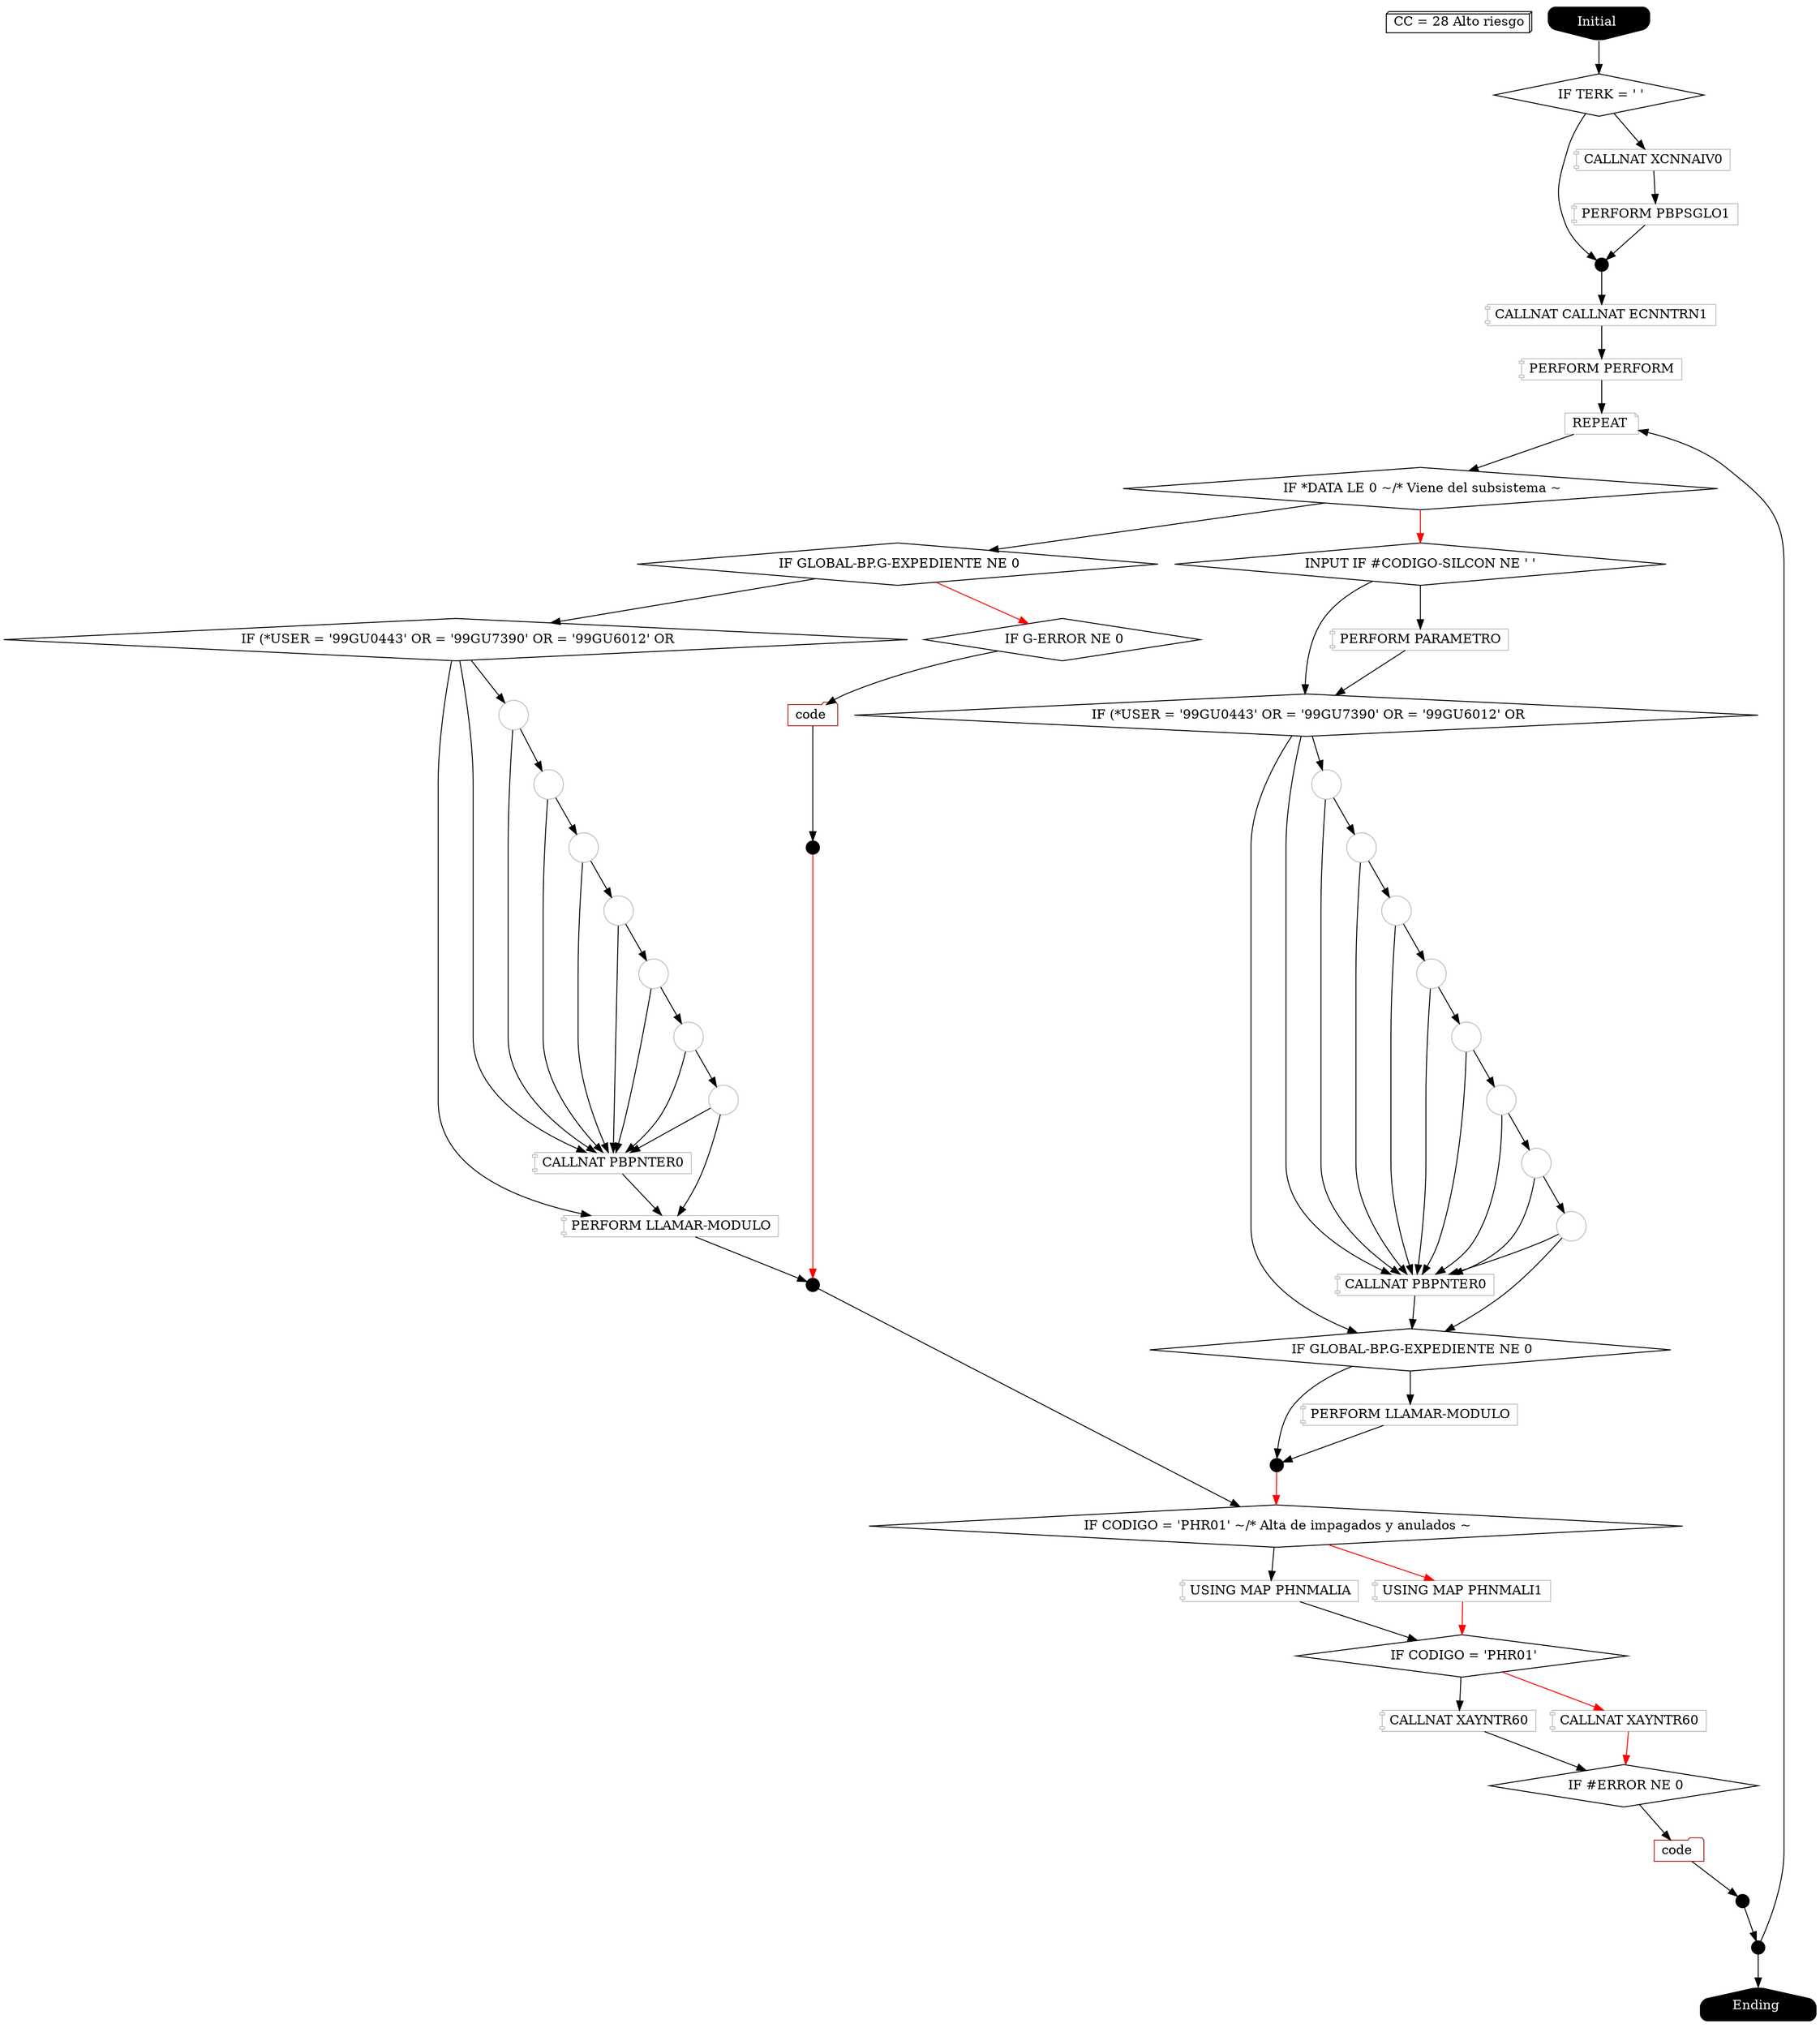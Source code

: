 // 
digraph {
	graph [ layout=dot beautify=true]
	node [ color=black fillcolor=black height=.2 shape=house width=.2 fontcolor=white style="rounded, filled"]
	edge [ color=black]
		"Complejidad Ciclomática" [label="CC = 28 Alto riesgo"  color=black fillcolor=white shape=box3d fontcolor=black]
		"1" [label=" IF TERK = ' '"  color=black fillcolor=white shape=diamond fontcolor=black style=""]
		"2" [label="Initial "  color=black fillcolor=black shape=invhouse fontcolor=white style="rounded, filled"]
		"3" [label=" "  color=black fillcolor=black height=.2 shape=point width=.2 fontcolor=black style=rounded]
		"4" [label="CALLNAT XCNNAIV0"  color=grey fillcolor=white height=.2 shape=component width=.2 fontcolor=black style=rounded]
		"5" [label="PERFORM PBPSGLO1"  color=grey fillcolor=white height=.2 shape=component width=.2 fontcolor=black style=rounded]
		"6" [label="PERFORM PERFORM"  color=grey fillcolor=white height=.2 shape=component width=.2 fontcolor=black style=rounded]
		"7" [label="CALLNAT CALLNAT ECNNTRN1"  color=grey fillcolor=white height=.2 shape=component width=.2 fontcolor=black style=rounded]
		"8" [label="REPEAT "  color=grey fillcolor=white height=.2 shape=note width=.2 fontcolor=black style=rounded]
		"9" [label=" "  color=black fillcolor=black height=.2 shape=point width=.2 fontcolor=black style=rounded]
		"10" [label=" IF *DATA LE 0 ~/* Viene del subsistema ~"  color=black fillcolor=white height=.2 shape=diamond width=.2 fontcolor=black style=""]
		"11" [label=" IF CODIGO = 'PHR01' ~/* Alta de impagados y anulados ~"  color=black fillcolor=white height=.2 shape=diamond width=.2 fontcolor=black style=""]
		"12" [label=" IF GLOBAL-BP.G-EXPEDIENTE NE 0"  color=black fillcolor=white height=.2 shape=diamond width=.2 fontcolor=black style=""]
		"13" [label=" "  color=black fillcolor=black height=.2 shape=point width=.2 fontcolor=black style=rounded]
		"14" [label=" IF (*USER = '99GU0443' OR = '99GU7390' OR = '99GU6012' OR"  color=black fillcolor=white height=.2 shape=diamond width=.2 fontcolor=black style=""]
		"15" [label="PERFORM LLAMAR-MODULO"  color=grey fillcolor=white height=.2 shape=component width=.2 fontcolor=black style=""]
		"16" [label="CALLNAT PBPNTER0"  color=grey fillcolor=white height=.2 shape=component width=.2 fontcolor=black style=""]
		"17" [label=" "  color=grey fillcolor=white height=.2 shape=circle width=.2 fontcolor=black style=""]
		"18" [label=" "  color=grey fillcolor=white height=.2 shape=circle width=.2 fontcolor=black style=""]
		"19" [label=" "  color=grey fillcolor=white height=.2 shape=circle width=.2 fontcolor=black style=""]
		"20" [label=" "  color=grey fillcolor=white height=.2 shape=circle width=.2 fontcolor=black style=""]
		"21" [label=" "  color=grey fillcolor=white height=.2 shape=circle width=.2 fontcolor=black style=""]
		"22" [label=" "  color=grey fillcolor=white height=.2 shape=circle width=.2 fontcolor=black style=""]
		"23" [label=" "  color=grey fillcolor=white height=.2 shape=circle width=.2 fontcolor=black style=""]
		"24" [label=" IF G-ERROR NE 0"  color=black fillcolor=white height=.2 shape=diamond width=.2 fontcolor=black style=""]
		"25" [label=" "  color=black fillcolor=black height=.2 shape=point width=.2 fontcolor=black style=rounded]
		"26" [label="code "  color=brown fillcolor=white height=.2 shape=folder width=.2 fontcolor=black style=""]
		"27" [label="INPUT IF #CODIGO-SILCON NE ' '"  color=black fillcolor=white height=.2 shape=diamond width=.2 fontcolor=black style=""]
		"28" [label=" IF (*USER = '99GU0443' OR = '99GU7390' OR = '99GU6012' OR"  color=black fillcolor=white height=.2 shape=diamond width=.2 fontcolor=black style=""]
		"29" [label="PERFORM PARAMETRO"  color=grey fillcolor=white height=.2 shape=component width=.2 fontcolor=black style=""]
		"30" [label=" IF GLOBAL-BP.G-EXPEDIENTE NE 0"  color=black fillcolor=white height=.2 shape=diamond width=.2 fontcolor=black style=""]
		"31" [label="CALLNAT PBPNTER0"  color=grey fillcolor=white height=.2 shape=component width=.2 fontcolor=black style=""]
		"32" [label=" "  color=grey fillcolor=white height=.2 shape=circle width=.2 fontcolor=black style=""]
		"33" [label=" "  color=grey fillcolor=white height=.2 shape=circle width=.2 fontcolor=black style=""]
		"34" [label=" "  color=grey fillcolor=white height=.2 shape=circle width=.2 fontcolor=black style=""]
		"35" [label=" "  color=grey fillcolor=white height=.2 shape=circle width=.2 fontcolor=black style=""]
		"36" [label=" "  color=grey fillcolor=white height=.2 shape=circle width=.2 fontcolor=black style=""]
		"37" [label=" "  color=grey fillcolor=white height=.2 shape=circle width=.2 fontcolor=black style=""]
		"38" [label=" "  color=grey fillcolor=white height=.2 shape=circle width=.2 fontcolor=black style=""]
		"39" [label=" "  color=grey fillcolor=white height=.2 shape=circle width=.2 fontcolor=black style=""]
		"40" [label=" "  color=black fillcolor=black height=.2 shape=point width=.2 fontcolor=black style=rounded]
		"41" [label="PERFORM LLAMAR-MODULO"  color=grey fillcolor=white height=.2 shape=component width=.2 fontcolor=black style=rounded]
		"42" [label=" IF CODIGO = 'PHR01'"  color=black fillcolor=white height=.2 shape=diamond width=.2 fontcolor=black style=""]
		"43" [label="USING MAP PHNMALIA"  color=grey fillcolor=white height=.2 shape=component width=.2 fontcolor=black style=""]
		"44" [label="USING MAP PHNMALI1"  color=grey fillcolor=white height=.2 shape=component width=.2 fontcolor=black style=""]
		"45" [label=" IF #ERROR NE 0"  color=black fillcolor=white height=.2 shape=diamond width=.2 fontcolor=black style=""]
		"46" [label="CALLNAT XAYNTR60"  color=grey fillcolor=white height=.2 shape=component width=.2 fontcolor=black style=""]
		"47" [label="CALLNAT XAYNTR60"  color=grey fillcolor=white height=.2 shape=component width=.2 fontcolor=black style=""]
		"48" [label=" "  color=black fillcolor=black height=.2 shape=point width=.2 fontcolor=black style=rounded]
		"49" [label="code "  color=brown fillcolor=white height=.2 shape=folder width=.2 fontcolor=black style=""]
		"50" [label="Ending "  color=black fillcolor=black height=.2 shape=house width=.2 fontcolor=white style="rounded, filled"]
			9 -> 50 [ color=black]
			9 -> 8 [ color=black]
			48 -> 9 [ color=black]
			49 -> 48 [ color=black]
			45 -> 49 [ color=black]
			47 -> 45 [ color=red]
			42 -> 47 [ color=red]
			46 -> 45 [ color=black]
			42 -> 46 [ color=black]
			44 -> 42 [ color=red]
			11 -> 44 [ color=red]
			43 -> 42 [ color=black]
			11 -> 43 [ color=black]
			40 -> 11 [ color=red]
			41 -> 40 [ color=black]
			30 -> 41 [ color=black]
			30 -> 40 [ color=black]
			31 -> 30 [ color=black]
			28 -> 30 [ color=black]
			39 -> 30 [ color=black]
			39 -> 31 [ color=black]
			38 -> 39 [ color=black]
			38 -> 31 [ color=black]
			37 -> 38 [ color=black]
			37 -> 31 [ color=black]
			36 -> 37 [ color=black]
			36 -> 31 [ color=black]
			35 -> 36 [ color=black]
			35 -> 31 [ color=black]
			34 -> 35 [ color=black]
			34 -> 31 [ color=black]
			33 -> 34 [ color=black]
			33 -> 31 [ color=black]
			32 -> 33 [ color=black]
			32 -> 31 [ color=black]
			28 -> 32 [ color=black]
			28 -> 31 [ color=black]
			29 -> 28 [ color=black]
			27 -> 29 [ color=black]
			27 -> 28 [ color=black]
			10 -> 27 [ color=red]
			13 -> 11 [ color=black]
			25 -> 13 [ color=red]
			26 -> 25 [ color=black]
			24 -> 26 [ color=black]
			12 -> 24 [ color=red]
			15 -> 13 [ color=black]
			16 -> 15 [ color=black]
			14 -> 15 [ color=black]
			23 -> 15 [ color=black]
			23 -> 16 [ color=black]
			22 -> 23 [ color=black]
			22 -> 16 [ color=black]
			21 -> 22 [ color=black]
			21 -> 16 [ color=black]
			20 -> 21 [ color=black]
			20 -> 16 [ color=black]
			19 -> 20 [ color=black]
			19 -> 16 [ color=black]
			18 -> 19 [ color=black]
			18 -> 16 [ color=black]
			17 -> 18 [ color=black]
			17 -> 16 [ color=black]
			14 -> 17 [ color=black]
			14 -> 16 [ color=black]
			12 -> 14 [ color=black]
			10 -> 12 [ color=black]
			8 -> 10 [ color=black]
			6 -> 8 [ color=black]
			7 -> 6 [ color=black]
			3 -> 7 [ color=black]
			5 -> 3 [ color=black]
			4 -> 5 [ color=black]
			1 -> 4 [ color=black]
			1 -> 3 [ color=black]
			2 -> 1 [ color=black]
}

